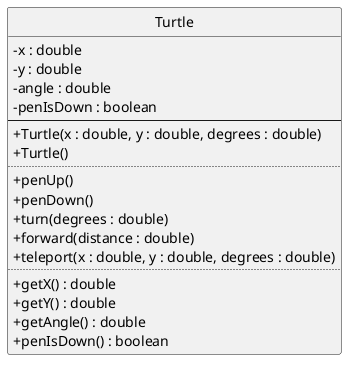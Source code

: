 @startuml
skinparam classAttributeIconSize 0
set separator none
hide circle

class Turtle {
 -x : double
 -y : double
 -angle : double
 -penIsDown : boolean
--
 +Turtle(x : double, y : double, degrees : double)
 +Turtle()
..
 +penUp()
 +penDown()
 +turn(degrees : double)
 +forward(distance : double)
 +teleport(x : double, y : double, degrees : double)
..
 + getX() : double
 + getY() : double
 + getAngle() : double
 + penIsDown() : boolean
}
@enduml
